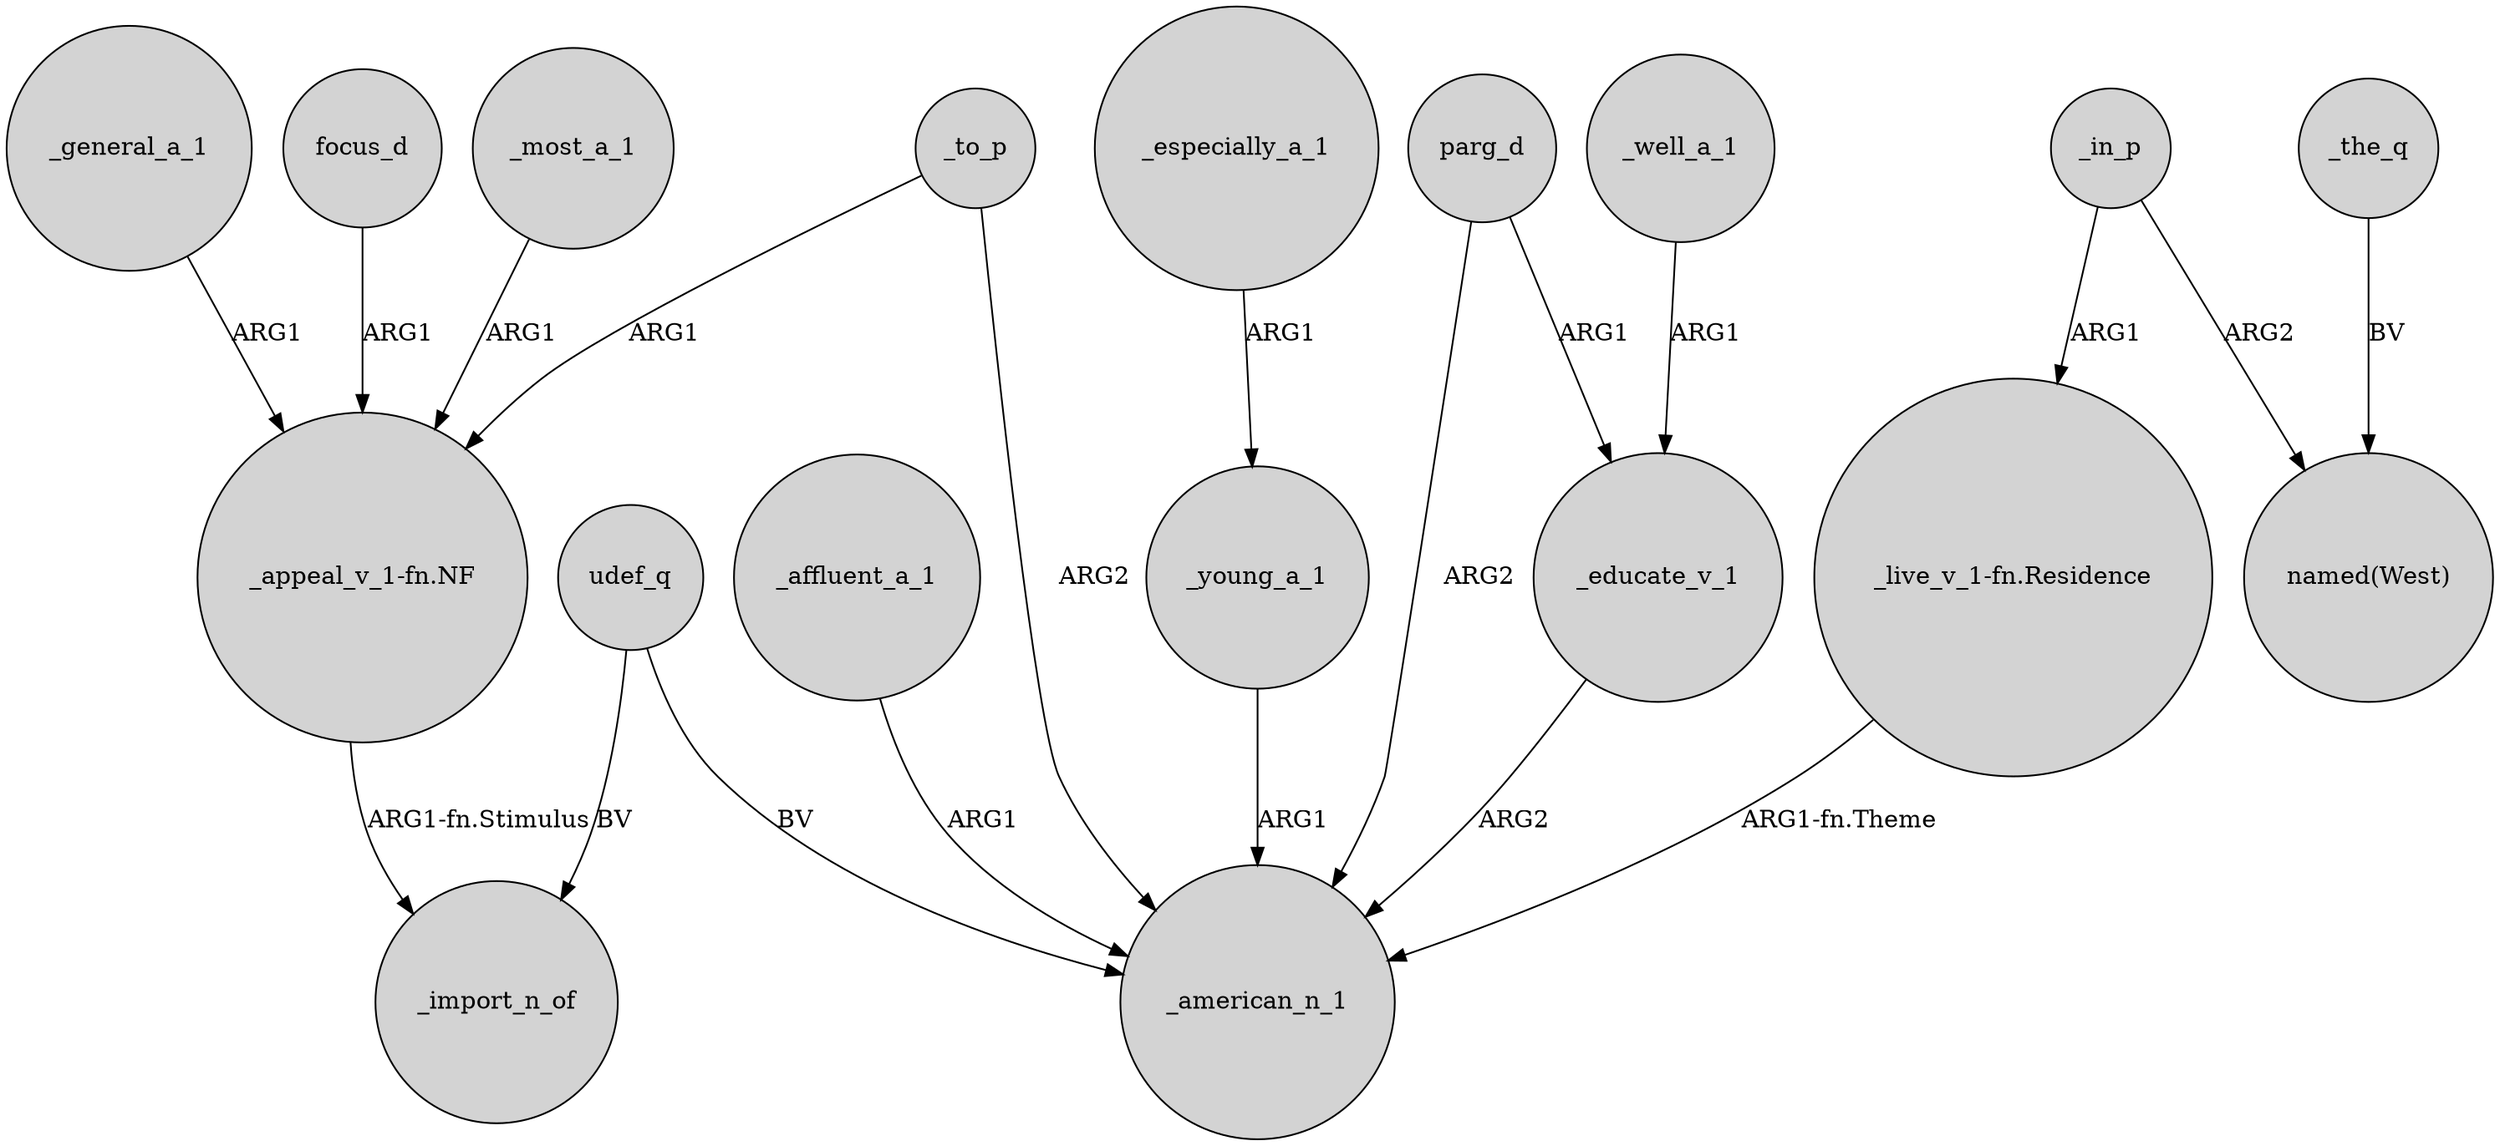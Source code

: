 digraph {
	node [shape=circle style=filled]
	_to_p -> "_appeal_v_1-fn.NF" [label=ARG1]
	_general_a_1 -> "_appeal_v_1-fn.NF" [label=ARG1]
	_in_p -> "_live_v_1-fn.Residence" [label=ARG1]
	_especially_a_1 -> _young_a_1 [label=ARG1]
	_well_a_1 -> _educate_v_1 [label=ARG1]
	_affluent_a_1 -> _american_n_1 [label=ARG1]
	_young_a_1 -> _american_n_1 [label=ARG1]
	focus_d -> "_appeal_v_1-fn.NF" [label=ARG1]
	parg_d -> _educate_v_1 [label=ARG1]
	"_appeal_v_1-fn.NF" -> _import_n_of [label="ARG1-fn.Stimulus"]
	_most_a_1 -> "_appeal_v_1-fn.NF" [label=ARG1]
	_in_p -> "named(West)" [label=ARG2]
	udef_q -> _american_n_1 [label=BV]
	udef_q -> _import_n_of [label=BV]
	parg_d -> _american_n_1 [label=ARG2]
	"_live_v_1-fn.Residence" -> _american_n_1 [label="ARG1-fn.Theme"]
	_to_p -> _american_n_1 [label=ARG2]
	_educate_v_1 -> _american_n_1 [label=ARG2]
	_the_q -> "named(West)" [label=BV]
}

